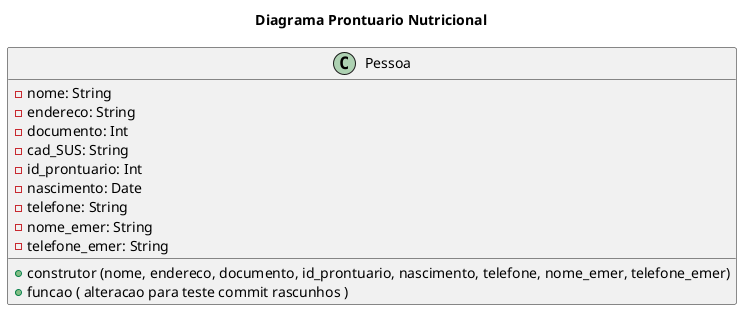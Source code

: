 @startuml Diagrama
title Diagrama Prontuario Nutricional 

class Pessoa{
    - nome: String 
    - endereco: String 
    - documento: Int
    - cad_SUS: String 
    - id_prontuario: Int 
    - nascimento: Date 
    - telefone: String 
    - nome_emer: String 
    - telefone_emer: String 
    + construtor (nome, endereco, documento, id_prontuario, nascimento, telefone, nome_emer, telefone_emer)
    + funcao ( alteracao para teste commit rascunhos )

}